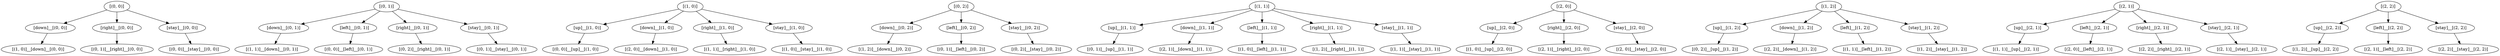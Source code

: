 strict digraph  {
"[(0, 0)]";
"[down]__[(0, 0)]";
"[(1, 0)]__[down]__[(0, 0)]";
"[right]__[(0, 0)]";
"[(0, 1)]__[right]__[(0, 0)]";
"[stay]__[(0, 0)]";
"[(0, 0)]__[stay]__[(0, 0)]";
"[(0, 1)]";
"[down]__[(0, 1)]";
"[(1, 1)]__[down]__[(0, 1)]";
"[left]__[(0, 1)]";
"[(0, 0)]__[left]__[(0, 1)]";
"[right]__[(0, 1)]";
"[(0, 2)]__[right]__[(0, 1)]";
"[stay]__[(0, 1)]";
"[(0, 1)]__[stay]__[(0, 1)]";
"[(1, 0)]";
"[up]__[(1, 0)]";
"[(0, 0)]__[up]__[(1, 0)]";
"[down]__[(1, 0)]";
"[(2, 0)]__[down]__[(1, 0)]";
"[right]__[(1, 0)]";
"[(1, 1)]__[right]__[(1, 0)]";
"[stay]__[(1, 0)]";
"[(1, 0)]__[stay]__[(1, 0)]";
"[(0, 2)]";
"[down]__[(0, 2)]";
"[(1, 2)]__[down]__[(0, 2)]";
"[left]__[(0, 2)]";
"[(0, 1)]__[left]__[(0, 2)]";
"[stay]__[(0, 2)]";
"[(0, 2)]__[stay]__[(0, 2)]";
"[(1, 1)]";
"[up]__[(1, 1)]";
"[(0, 1)]__[up]__[(1, 1)]";
"[down]__[(1, 1)]";
"[(2, 1)]__[down]__[(1, 1)]";
"[left]__[(1, 1)]";
"[(1, 0)]__[left]__[(1, 1)]";
"[right]__[(1, 1)]";
"[(1, 2)]__[right]__[(1, 1)]";
"[stay]__[(1, 1)]";
"[(1, 1)]__[stay]__[(1, 1)]";
"[(2, 0)]";
"[up]__[(2, 0)]";
"[(1, 0)]__[up]__[(2, 0)]";
"[right]__[(2, 0)]";
"[(2, 1)]__[right]__[(2, 0)]";
"[stay]__[(2, 0)]";
"[(2, 0)]__[stay]__[(2, 0)]";
"[(1, 2)]";
"[up]__[(1, 2)]";
"[(0, 2)]__[up]__[(1, 2)]";
"[down]__[(1, 2)]";
"[(2, 2)]__[down]__[(1, 2)]";
"[left]__[(1, 2)]";
"[(1, 1)]__[left]__[(1, 2)]";
"[stay]__[(1, 2)]";
"[(1, 2)]__[stay]__[(1, 2)]";
"[(2, 1)]";
"[up]__[(2, 1)]";
"[(1, 1)]__[up]__[(2, 1)]";
"[left]__[(2, 1)]";
"[(2, 0)]__[left]__[(2, 1)]";
"[right]__[(2, 1)]";
"[(2, 2)]__[right]__[(2, 1)]";
"[stay]__[(2, 1)]";
"[(2, 1)]__[stay]__[(2, 1)]";
"[(2, 2)]";
"[up]__[(2, 2)]";
"[(1, 2)]__[up]__[(2, 2)]";
"[left]__[(2, 2)]";
"[(2, 1)]__[left]__[(2, 2)]";
"[stay]__[(2, 2)]";
"[(2, 2)]__[stay]__[(2, 2)]";
"[(0, 0)]" -> "[down]__[(0, 0)]";
"[(0, 0)]" -> "[right]__[(0, 0)]";
"[(0, 0)]" -> "[stay]__[(0, 0)]";
"[down]__[(0, 0)]" -> "[(1, 0)]__[down]__[(0, 0)]"  [weight="1.0"];
"[right]__[(0, 0)]" -> "[(0, 1)]__[right]__[(0, 0)]"  [weight="1.0"];
"[stay]__[(0, 0)]" -> "[(0, 0)]__[stay]__[(0, 0)]"  [weight="1.0"];
"[(0, 1)]" -> "[down]__[(0, 1)]";
"[(0, 1)]" -> "[left]__[(0, 1)]";
"[(0, 1)]" -> "[right]__[(0, 1)]";
"[(0, 1)]" -> "[stay]__[(0, 1)]";
"[down]__[(0, 1)]" -> "[(1, 1)]__[down]__[(0, 1)]"  [weight="1.0"];
"[left]__[(0, 1)]" -> "[(0, 0)]__[left]__[(0, 1)]"  [weight="1.0"];
"[right]__[(0, 1)]" -> "[(0, 2)]__[right]__[(0, 1)]"  [weight="1.0"];
"[stay]__[(0, 1)]" -> "[(0, 1)]__[stay]__[(0, 1)]"  [weight="1.0"];
"[(1, 0)]" -> "[up]__[(1, 0)]";
"[(1, 0)]" -> "[down]__[(1, 0)]";
"[(1, 0)]" -> "[right]__[(1, 0)]";
"[(1, 0)]" -> "[stay]__[(1, 0)]";
"[up]__[(1, 0)]" -> "[(0, 0)]__[up]__[(1, 0)]"  [weight="1.0"];
"[down]__[(1, 0)]" -> "[(2, 0)]__[down]__[(1, 0)]"  [weight="1.0"];
"[right]__[(1, 0)]" -> "[(1, 1)]__[right]__[(1, 0)]"  [weight="1.0"];
"[stay]__[(1, 0)]" -> "[(1, 0)]__[stay]__[(1, 0)]"  [weight="1.0"];
"[(0, 2)]" -> "[down]__[(0, 2)]";
"[(0, 2)]" -> "[left]__[(0, 2)]";
"[(0, 2)]" -> "[stay]__[(0, 2)]";
"[down]__[(0, 2)]" -> "[(1, 2)]__[down]__[(0, 2)]"  [weight="1.0"];
"[left]__[(0, 2)]" -> "[(0, 1)]__[left]__[(0, 2)]"  [weight="1.0"];
"[stay]__[(0, 2)]" -> "[(0, 2)]__[stay]__[(0, 2)]"  [weight="1.0"];
"[(1, 1)]" -> "[up]__[(1, 1)]";
"[(1, 1)]" -> "[down]__[(1, 1)]";
"[(1, 1)]" -> "[left]__[(1, 1)]";
"[(1, 1)]" -> "[right]__[(1, 1)]";
"[(1, 1)]" -> "[stay]__[(1, 1)]";
"[up]__[(1, 1)]" -> "[(0, 1)]__[up]__[(1, 1)]"  [weight="1.0"];
"[down]__[(1, 1)]" -> "[(2, 1)]__[down]__[(1, 1)]"  [weight="1.0"];
"[left]__[(1, 1)]" -> "[(1, 0)]__[left]__[(1, 1)]"  [weight="1.0"];
"[right]__[(1, 1)]" -> "[(1, 2)]__[right]__[(1, 1)]"  [weight="1.0"];
"[stay]__[(1, 1)]" -> "[(1, 1)]__[stay]__[(1, 1)]"  [weight="1.0"];
"[(2, 0)]" -> "[up]__[(2, 0)]";
"[(2, 0)]" -> "[right]__[(2, 0)]";
"[(2, 0)]" -> "[stay]__[(2, 0)]";
"[up]__[(2, 0)]" -> "[(1, 0)]__[up]__[(2, 0)]"  [weight="1.0"];
"[right]__[(2, 0)]" -> "[(2, 1)]__[right]__[(2, 0)]"  [weight="1.0"];
"[stay]__[(2, 0)]" -> "[(2, 0)]__[stay]__[(2, 0)]"  [weight="1.0"];
"[(1, 2)]" -> "[up]__[(1, 2)]";
"[(1, 2)]" -> "[down]__[(1, 2)]";
"[(1, 2)]" -> "[left]__[(1, 2)]";
"[(1, 2)]" -> "[stay]__[(1, 2)]";
"[up]__[(1, 2)]" -> "[(0, 2)]__[up]__[(1, 2)]"  [weight="1.0"];
"[down]__[(1, 2)]" -> "[(2, 2)]__[down]__[(1, 2)]"  [weight="1.0"];
"[left]__[(1, 2)]" -> "[(1, 1)]__[left]__[(1, 2)]"  [weight="1.0"];
"[stay]__[(1, 2)]" -> "[(1, 2)]__[stay]__[(1, 2)]"  [weight="1.0"];
"[(2, 1)]" -> "[up]__[(2, 1)]";
"[(2, 1)]" -> "[left]__[(2, 1)]";
"[(2, 1)]" -> "[right]__[(2, 1)]";
"[(2, 1)]" -> "[stay]__[(2, 1)]";
"[up]__[(2, 1)]" -> "[(1, 1)]__[up]__[(2, 1)]"  [weight="1.0"];
"[left]__[(2, 1)]" -> "[(2, 0)]__[left]__[(2, 1)]"  [weight="1.0"];
"[right]__[(2, 1)]" -> "[(2, 2)]__[right]__[(2, 1)]"  [weight="1.0"];
"[stay]__[(2, 1)]" -> "[(2, 1)]__[stay]__[(2, 1)]"  [weight="1.0"];
"[(2, 2)]" -> "[up]__[(2, 2)]";
"[(2, 2)]" -> "[left]__[(2, 2)]";
"[(2, 2)]" -> "[stay]__[(2, 2)]";
"[up]__[(2, 2)]" -> "[(1, 2)]__[up]__[(2, 2)]"  [weight="1.0"];
"[left]__[(2, 2)]" -> "[(2, 1)]__[left]__[(2, 2)]"  [weight="1.0"];
"[stay]__[(2, 2)]" -> "[(2, 2)]__[stay]__[(2, 2)]"  [weight="1.0"];
}
